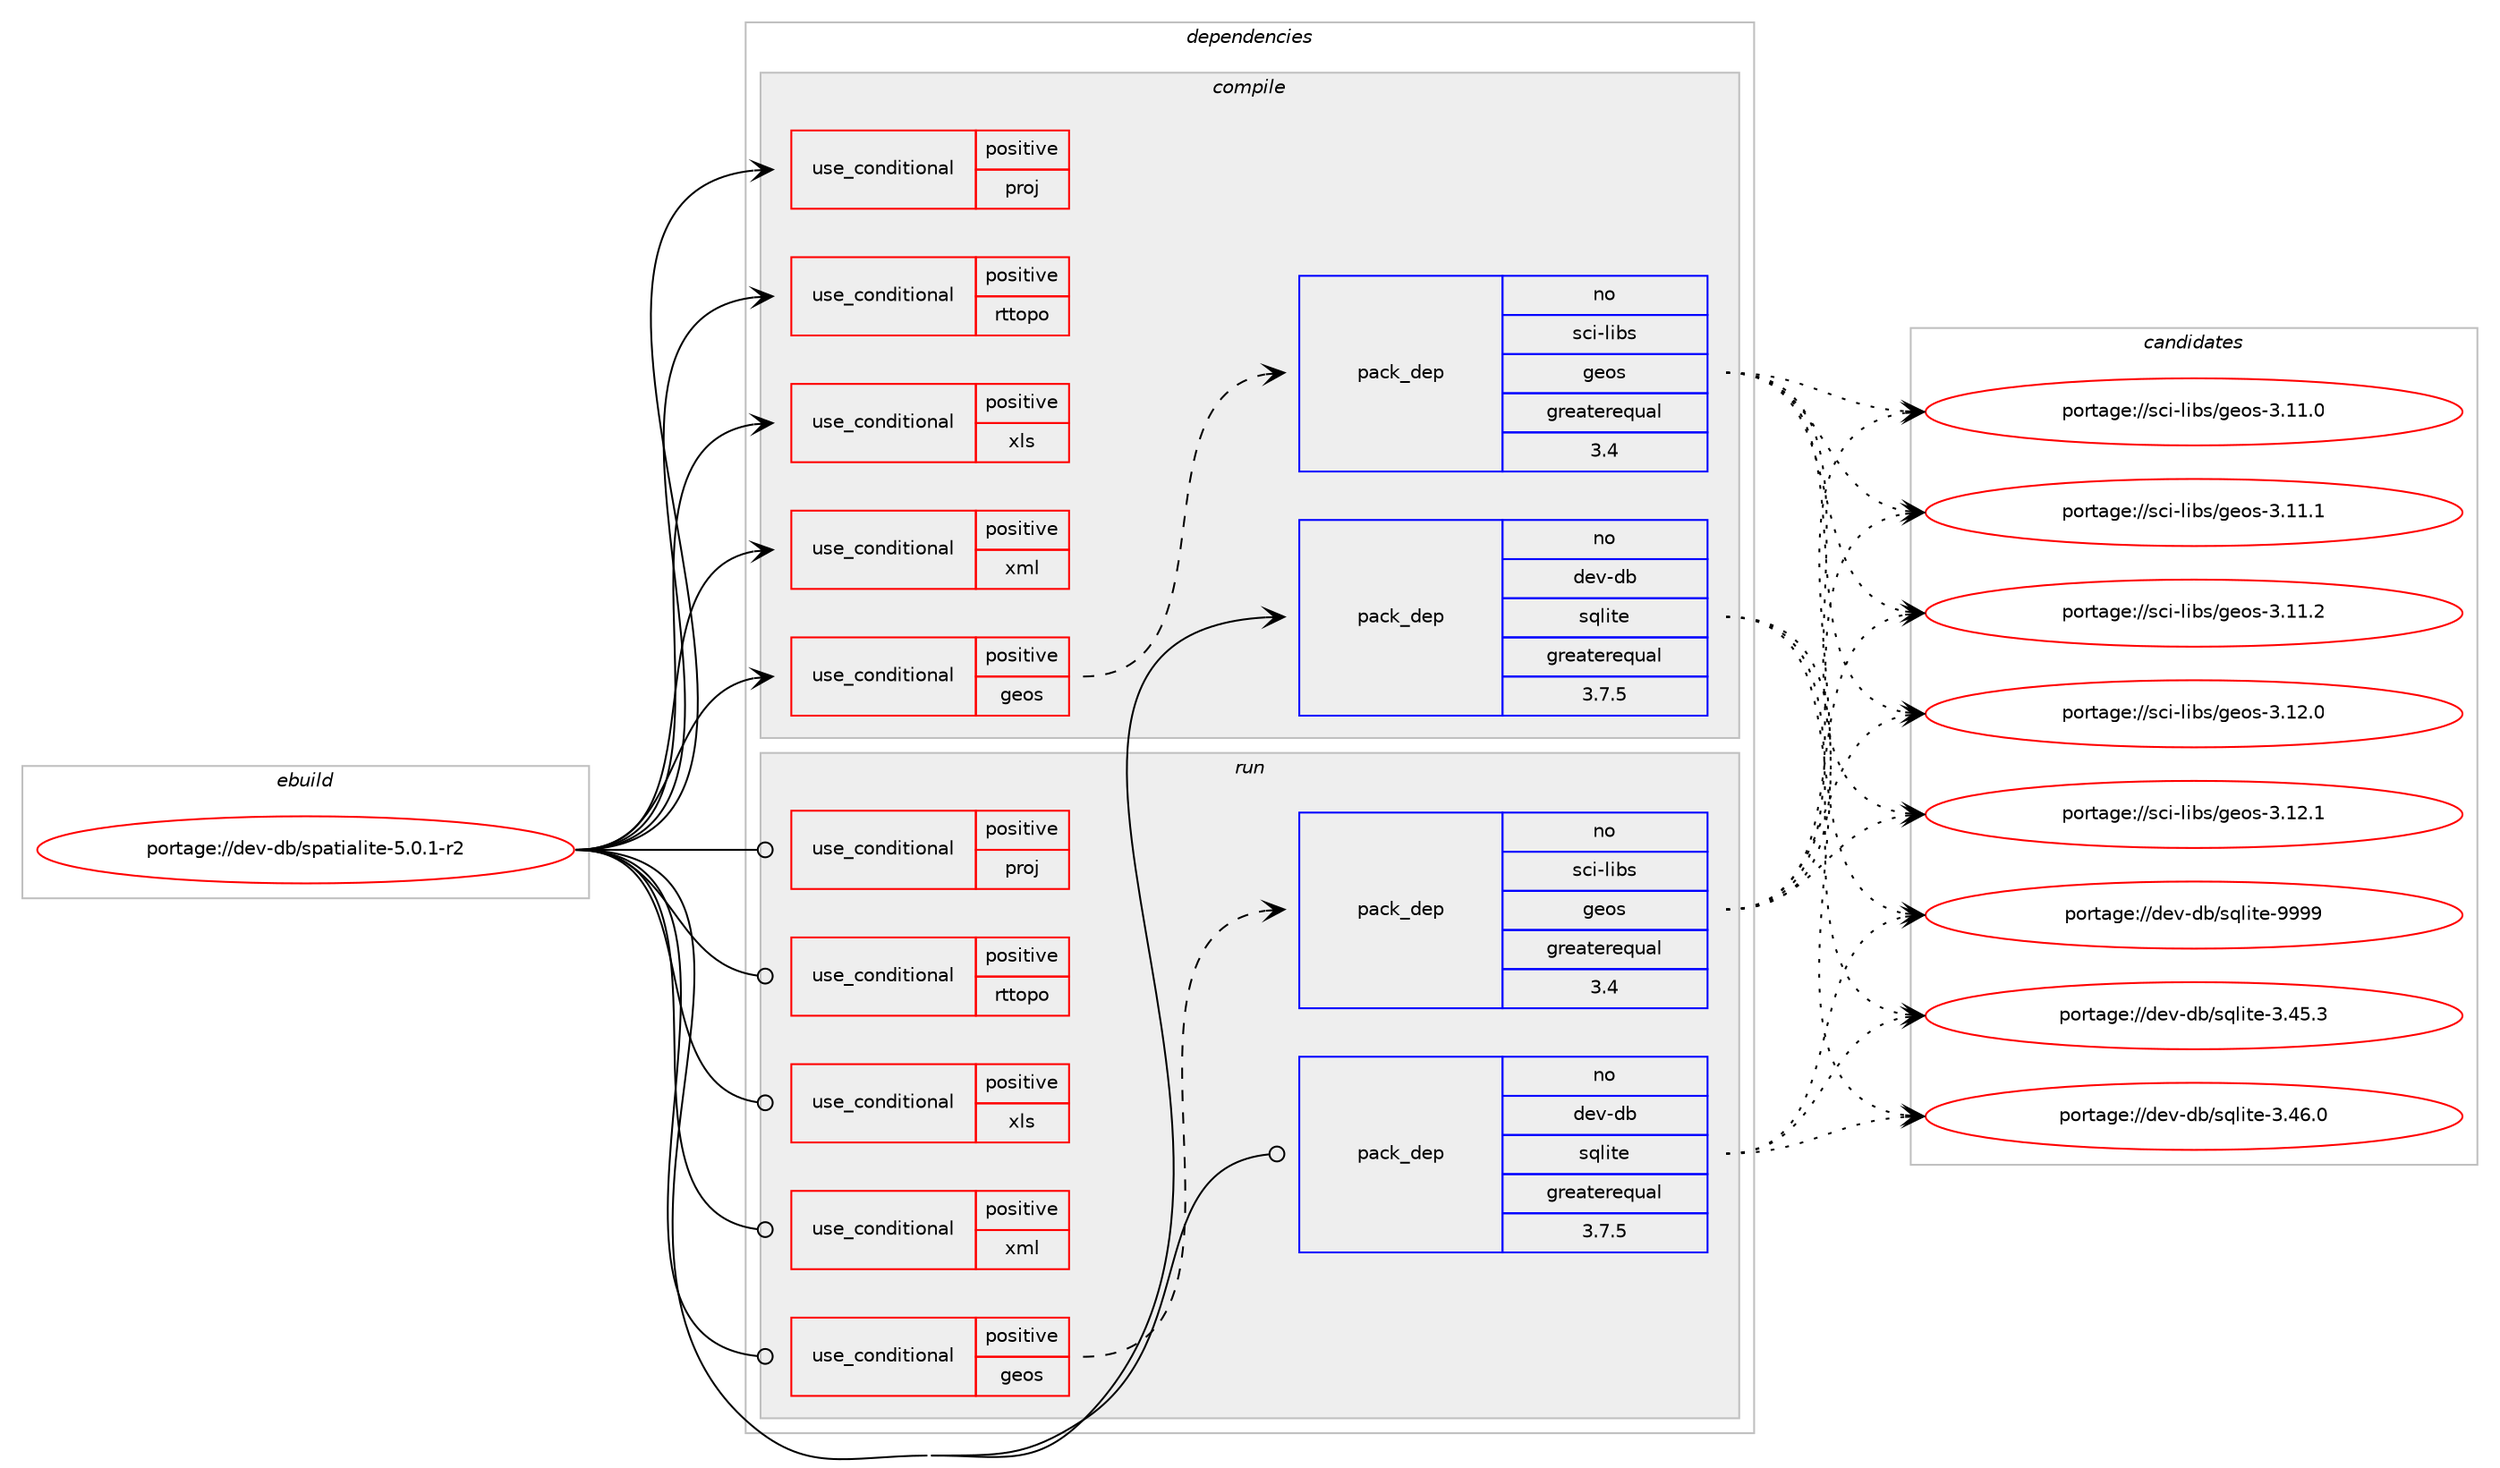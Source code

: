 digraph prolog {

# *************
# Graph options
# *************

newrank=true;
concentrate=true;
compound=true;
graph [rankdir=LR,fontname=Helvetica,fontsize=10,ranksep=1.5];#, ranksep=2.5, nodesep=0.2];
edge  [arrowhead=vee];
node  [fontname=Helvetica,fontsize=10];

# **********
# The ebuild
# **********

subgraph cluster_leftcol {
color=gray;
rank=same;
label=<<i>ebuild</i>>;
id [label="portage://dev-db/spatialite-5.0.1-r2", color=red, width=4, href="../dev-db/spatialite-5.0.1-r2.svg"];
}

# ****************
# The dependencies
# ****************

subgraph cluster_midcol {
color=gray;
label=<<i>dependencies</i>>;
subgraph cluster_compile {
fillcolor="#eeeeee";
style=filled;
label=<<i>compile</i>>;
subgraph cond18260 {
dependency32167 [label=<<TABLE BORDER="0" CELLBORDER="1" CELLSPACING="0" CELLPADDING="4"><TR><TD ROWSPAN="3" CELLPADDING="10">use_conditional</TD></TR><TR><TD>positive</TD></TR><TR><TD>geos</TD></TR></TABLE>>, shape=none, color=red];
subgraph pack12990 {
dependency32168 [label=<<TABLE BORDER="0" CELLBORDER="1" CELLSPACING="0" CELLPADDING="4" WIDTH="220"><TR><TD ROWSPAN="6" CELLPADDING="30">pack_dep</TD></TR><TR><TD WIDTH="110">no</TD></TR><TR><TD>sci-libs</TD></TR><TR><TD>geos</TD></TR><TR><TD>greaterequal</TD></TR><TR><TD>3.4</TD></TR></TABLE>>, shape=none, color=blue];
}
dependency32167:e -> dependency32168:w [weight=20,style="dashed",arrowhead="vee"];
}
id:e -> dependency32167:w [weight=20,style="solid",arrowhead="vee"];
subgraph cond18261 {
dependency32169 [label=<<TABLE BORDER="0" CELLBORDER="1" CELLSPACING="0" CELLPADDING="4"><TR><TD ROWSPAN="3" CELLPADDING="10">use_conditional</TD></TR><TR><TD>positive</TD></TR><TR><TD>proj</TD></TR></TABLE>>, shape=none, color=red];
# *** BEGIN UNKNOWN DEPENDENCY TYPE (TODO) ***
# dependency32169 -> package_dependency(portage://dev-db/spatialite-5.0.1-r2,install,no,sci-libs,proj,none,[,,],any_same_slot,[])
# *** END UNKNOWN DEPENDENCY TYPE (TODO) ***

}
id:e -> dependency32169:w [weight=20,style="solid",arrowhead="vee"];
subgraph cond18262 {
dependency32170 [label=<<TABLE BORDER="0" CELLBORDER="1" CELLSPACING="0" CELLPADDING="4"><TR><TD ROWSPAN="3" CELLPADDING="10">use_conditional</TD></TR><TR><TD>positive</TD></TR><TR><TD>rttopo</TD></TR></TABLE>>, shape=none, color=red];
# *** BEGIN UNKNOWN DEPENDENCY TYPE (TODO) ***
# dependency32170 -> package_dependency(portage://dev-db/spatialite-5.0.1-r2,install,no,sci-geosciences,librttopo,none,[,,],[],[])
# *** END UNKNOWN DEPENDENCY TYPE (TODO) ***

}
id:e -> dependency32170:w [weight=20,style="solid",arrowhead="vee"];
subgraph cond18263 {
dependency32171 [label=<<TABLE BORDER="0" CELLBORDER="1" CELLSPACING="0" CELLPADDING="4"><TR><TD ROWSPAN="3" CELLPADDING="10">use_conditional</TD></TR><TR><TD>positive</TD></TR><TR><TD>xls</TD></TR></TABLE>>, shape=none, color=red];
# *** BEGIN UNKNOWN DEPENDENCY TYPE (TODO) ***
# dependency32171 -> package_dependency(portage://dev-db/spatialite-5.0.1-r2,install,no,dev-libs,freexl,none,[,,],[],[])
# *** END UNKNOWN DEPENDENCY TYPE (TODO) ***

}
id:e -> dependency32171:w [weight=20,style="solid",arrowhead="vee"];
subgraph cond18264 {
dependency32172 [label=<<TABLE BORDER="0" CELLBORDER="1" CELLSPACING="0" CELLPADDING="4"><TR><TD ROWSPAN="3" CELLPADDING="10">use_conditional</TD></TR><TR><TD>positive</TD></TR><TR><TD>xml</TD></TR></TABLE>>, shape=none, color=red];
# *** BEGIN UNKNOWN DEPENDENCY TYPE (TODO) ***
# dependency32172 -> package_dependency(portage://dev-db/spatialite-5.0.1-r2,install,no,dev-libs,libxml2,none,[,,],[],[])
# *** END UNKNOWN DEPENDENCY TYPE (TODO) ***

}
id:e -> dependency32172:w [weight=20,style="solid",arrowhead="vee"];
subgraph pack12991 {
dependency32173 [label=<<TABLE BORDER="0" CELLBORDER="1" CELLSPACING="0" CELLPADDING="4" WIDTH="220"><TR><TD ROWSPAN="6" CELLPADDING="30">pack_dep</TD></TR><TR><TD WIDTH="110">no</TD></TR><TR><TD>dev-db</TD></TR><TR><TD>sqlite</TD></TR><TR><TD>greaterequal</TD></TR><TR><TD>3.7.5</TD></TR></TABLE>>, shape=none, color=blue];
}
id:e -> dependency32173:w [weight=20,style="solid",arrowhead="vee"];
# *** BEGIN UNKNOWN DEPENDENCY TYPE (TODO) ***
# id -> package_dependency(portage://dev-db/spatialite-5.0.1-r2,install,no,sys-libs,zlib,none,[,,],[],[use(enable(minizip),none)])
# *** END UNKNOWN DEPENDENCY TYPE (TODO) ***

}
subgraph cluster_compileandrun {
fillcolor="#eeeeee";
style=filled;
label=<<i>compile and run</i>>;
}
subgraph cluster_run {
fillcolor="#eeeeee";
style=filled;
label=<<i>run</i>>;
subgraph cond18265 {
dependency32174 [label=<<TABLE BORDER="0" CELLBORDER="1" CELLSPACING="0" CELLPADDING="4"><TR><TD ROWSPAN="3" CELLPADDING="10">use_conditional</TD></TR><TR><TD>positive</TD></TR><TR><TD>geos</TD></TR></TABLE>>, shape=none, color=red];
subgraph pack12992 {
dependency32175 [label=<<TABLE BORDER="0" CELLBORDER="1" CELLSPACING="0" CELLPADDING="4" WIDTH="220"><TR><TD ROWSPAN="6" CELLPADDING="30">pack_dep</TD></TR><TR><TD WIDTH="110">no</TD></TR><TR><TD>sci-libs</TD></TR><TR><TD>geos</TD></TR><TR><TD>greaterequal</TD></TR><TR><TD>3.4</TD></TR></TABLE>>, shape=none, color=blue];
}
dependency32174:e -> dependency32175:w [weight=20,style="dashed",arrowhead="vee"];
}
id:e -> dependency32174:w [weight=20,style="solid",arrowhead="odot"];
subgraph cond18266 {
dependency32176 [label=<<TABLE BORDER="0" CELLBORDER="1" CELLSPACING="0" CELLPADDING="4"><TR><TD ROWSPAN="3" CELLPADDING="10">use_conditional</TD></TR><TR><TD>positive</TD></TR><TR><TD>proj</TD></TR></TABLE>>, shape=none, color=red];
# *** BEGIN UNKNOWN DEPENDENCY TYPE (TODO) ***
# dependency32176 -> package_dependency(portage://dev-db/spatialite-5.0.1-r2,run,no,sci-libs,proj,none,[,,],any_same_slot,[])
# *** END UNKNOWN DEPENDENCY TYPE (TODO) ***

}
id:e -> dependency32176:w [weight=20,style="solid",arrowhead="odot"];
subgraph cond18267 {
dependency32177 [label=<<TABLE BORDER="0" CELLBORDER="1" CELLSPACING="0" CELLPADDING="4"><TR><TD ROWSPAN="3" CELLPADDING="10">use_conditional</TD></TR><TR><TD>positive</TD></TR><TR><TD>rttopo</TD></TR></TABLE>>, shape=none, color=red];
# *** BEGIN UNKNOWN DEPENDENCY TYPE (TODO) ***
# dependency32177 -> package_dependency(portage://dev-db/spatialite-5.0.1-r2,run,no,sci-geosciences,librttopo,none,[,,],[],[])
# *** END UNKNOWN DEPENDENCY TYPE (TODO) ***

}
id:e -> dependency32177:w [weight=20,style="solid",arrowhead="odot"];
subgraph cond18268 {
dependency32178 [label=<<TABLE BORDER="0" CELLBORDER="1" CELLSPACING="0" CELLPADDING="4"><TR><TD ROWSPAN="3" CELLPADDING="10">use_conditional</TD></TR><TR><TD>positive</TD></TR><TR><TD>xls</TD></TR></TABLE>>, shape=none, color=red];
# *** BEGIN UNKNOWN DEPENDENCY TYPE (TODO) ***
# dependency32178 -> package_dependency(portage://dev-db/spatialite-5.0.1-r2,run,no,dev-libs,freexl,none,[,,],[],[])
# *** END UNKNOWN DEPENDENCY TYPE (TODO) ***

}
id:e -> dependency32178:w [weight=20,style="solid",arrowhead="odot"];
subgraph cond18269 {
dependency32179 [label=<<TABLE BORDER="0" CELLBORDER="1" CELLSPACING="0" CELLPADDING="4"><TR><TD ROWSPAN="3" CELLPADDING="10">use_conditional</TD></TR><TR><TD>positive</TD></TR><TR><TD>xml</TD></TR></TABLE>>, shape=none, color=red];
# *** BEGIN UNKNOWN DEPENDENCY TYPE (TODO) ***
# dependency32179 -> package_dependency(portage://dev-db/spatialite-5.0.1-r2,run,no,dev-libs,libxml2,none,[,,],[],[])
# *** END UNKNOWN DEPENDENCY TYPE (TODO) ***

}
id:e -> dependency32179:w [weight=20,style="solid",arrowhead="odot"];
subgraph pack12993 {
dependency32180 [label=<<TABLE BORDER="0" CELLBORDER="1" CELLSPACING="0" CELLPADDING="4" WIDTH="220"><TR><TD ROWSPAN="6" CELLPADDING="30">pack_dep</TD></TR><TR><TD WIDTH="110">no</TD></TR><TR><TD>dev-db</TD></TR><TR><TD>sqlite</TD></TR><TR><TD>greaterequal</TD></TR><TR><TD>3.7.5</TD></TR></TABLE>>, shape=none, color=blue];
}
id:e -> dependency32180:w [weight=20,style="solid",arrowhead="odot"];
# *** BEGIN UNKNOWN DEPENDENCY TYPE (TODO) ***
# id -> package_dependency(portage://dev-db/spatialite-5.0.1-r2,run,no,sys-libs,zlib,none,[,,],[],[use(enable(minizip),none)])
# *** END UNKNOWN DEPENDENCY TYPE (TODO) ***

}
}

# **************
# The candidates
# **************

subgraph cluster_choices {
rank=same;
color=gray;
label=<<i>candidates</i>>;

subgraph choice12990 {
color=black;
nodesep=1;
choice1159910545108105981154710310111111545514649494648 [label="portage://sci-libs/geos-3.11.0", color=red, width=4,href="../sci-libs/geos-3.11.0.svg"];
choice1159910545108105981154710310111111545514649494649 [label="portage://sci-libs/geos-3.11.1", color=red, width=4,href="../sci-libs/geos-3.11.1.svg"];
choice1159910545108105981154710310111111545514649494650 [label="portage://sci-libs/geos-3.11.2", color=red, width=4,href="../sci-libs/geos-3.11.2.svg"];
choice1159910545108105981154710310111111545514649504648 [label="portage://sci-libs/geos-3.12.0", color=red, width=4,href="../sci-libs/geos-3.12.0.svg"];
choice1159910545108105981154710310111111545514649504649 [label="portage://sci-libs/geos-3.12.1", color=red, width=4,href="../sci-libs/geos-3.12.1.svg"];
dependency32168:e -> choice1159910545108105981154710310111111545514649494648:w [style=dotted,weight="100"];
dependency32168:e -> choice1159910545108105981154710310111111545514649494649:w [style=dotted,weight="100"];
dependency32168:e -> choice1159910545108105981154710310111111545514649494650:w [style=dotted,weight="100"];
dependency32168:e -> choice1159910545108105981154710310111111545514649504648:w [style=dotted,weight="100"];
dependency32168:e -> choice1159910545108105981154710310111111545514649504649:w [style=dotted,weight="100"];
}
subgraph choice12991 {
color=black;
nodesep=1;
choice10010111845100984711511310810511610145514652534651 [label="portage://dev-db/sqlite-3.45.3", color=red, width=4,href="../dev-db/sqlite-3.45.3.svg"];
choice10010111845100984711511310810511610145514652544648 [label="portage://dev-db/sqlite-3.46.0", color=red, width=4,href="../dev-db/sqlite-3.46.0.svg"];
choice1001011184510098471151131081051161014557575757 [label="portage://dev-db/sqlite-9999", color=red, width=4,href="../dev-db/sqlite-9999.svg"];
dependency32173:e -> choice10010111845100984711511310810511610145514652534651:w [style=dotted,weight="100"];
dependency32173:e -> choice10010111845100984711511310810511610145514652544648:w [style=dotted,weight="100"];
dependency32173:e -> choice1001011184510098471151131081051161014557575757:w [style=dotted,weight="100"];
}
subgraph choice12992 {
color=black;
nodesep=1;
choice1159910545108105981154710310111111545514649494648 [label="portage://sci-libs/geos-3.11.0", color=red, width=4,href="../sci-libs/geos-3.11.0.svg"];
choice1159910545108105981154710310111111545514649494649 [label="portage://sci-libs/geos-3.11.1", color=red, width=4,href="../sci-libs/geos-3.11.1.svg"];
choice1159910545108105981154710310111111545514649494650 [label="portage://sci-libs/geos-3.11.2", color=red, width=4,href="../sci-libs/geos-3.11.2.svg"];
choice1159910545108105981154710310111111545514649504648 [label="portage://sci-libs/geos-3.12.0", color=red, width=4,href="../sci-libs/geos-3.12.0.svg"];
choice1159910545108105981154710310111111545514649504649 [label="portage://sci-libs/geos-3.12.1", color=red, width=4,href="../sci-libs/geos-3.12.1.svg"];
dependency32175:e -> choice1159910545108105981154710310111111545514649494648:w [style=dotted,weight="100"];
dependency32175:e -> choice1159910545108105981154710310111111545514649494649:w [style=dotted,weight="100"];
dependency32175:e -> choice1159910545108105981154710310111111545514649494650:w [style=dotted,weight="100"];
dependency32175:e -> choice1159910545108105981154710310111111545514649504648:w [style=dotted,weight="100"];
dependency32175:e -> choice1159910545108105981154710310111111545514649504649:w [style=dotted,weight="100"];
}
subgraph choice12993 {
color=black;
nodesep=1;
choice10010111845100984711511310810511610145514652534651 [label="portage://dev-db/sqlite-3.45.3", color=red, width=4,href="../dev-db/sqlite-3.45.3.svg"];
choice10010111845100984711511310810511610145514652544648 [label="portage://dev-db/sqlite-3.46.0", color=red, width=4,href="../dev-db/sqlite-3.46.0.svg"];
choice1001011184510098471151131081051161014557575757 [label="portage://dev-db/sqlite-9999", color=red, width=4,href="../dev-db/sqlite-9999.svg"];
dependency32180:e -> choice10010111845100984711511310810511610145514652534651:w [style=dotted,weight="100"];
dependency32180:e -> choice10010111845100984711511310810511610145514652544648:w [style=dotted,weight="100"];
dependency32180:e -> choice1001011184510098471151131081051161014557575757:w [style=dotted,weight="100"];
}
}

}
